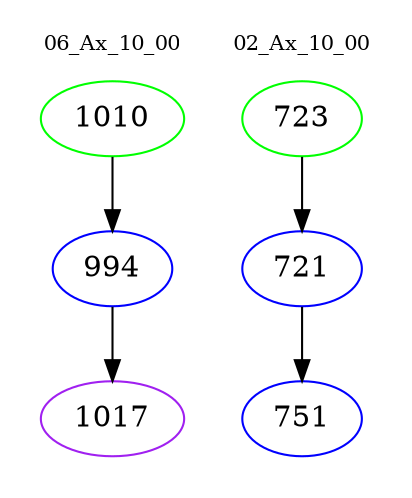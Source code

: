 digraph{
subgraph cluster_0 {
color = white
label = "06_Ax_10_00";
fontsize=10;
T0_1010 [label="1010", color="green"]
T0_1010 -> T0_994 [color="black"]
T0_994 [label="994", color="blue"]
T0_994 -> T0_1017 [color="black"]
T0_1017 [label="1017", color="purple"]
}
subgraph cluster_1 {
color = white
label = "02_Ax_10_00";
fontsize=10;
T1_723 [label="723", color="green"]
T1_723 -> T1_721 [color="black"]
T1_721 [label="721", color="blue"]
T1_721 -> T1_751 [color="black"]
T1_751 [label="751", color="blue"]
}
}

